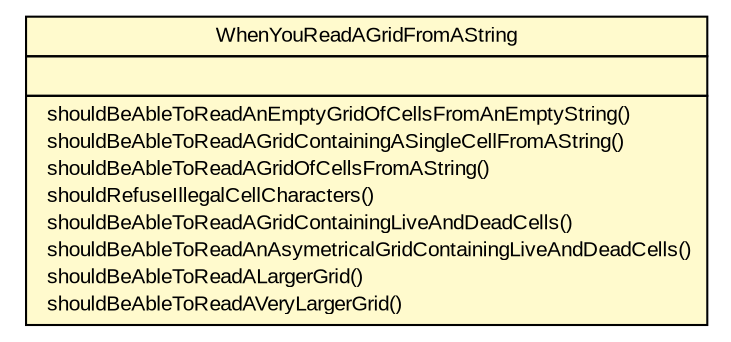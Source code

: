 #!/usr/local/bin/dot
#
# Class diagram 
# Generated by UmlGraph version 4.6 (http://www.spinellis.gr/sw/umlgraph)
#

digraph G {
	edge [fontname="arial",fontsize=10,labelfontname="arial",labelfontsize=10];
	node [fontname="arial",fontsize=10,shape=plaintext];
	// com.wakaleo.gameoflife.domain.WhenYouReadAGridFromAString
	c32 [label=<<table border="0" cellborder="1" cellspacing="0" cellpadding="2" port="p" bgcolor="lemonChiffon" href="./WhenYouReadAGridFromAString.html">
		<tr><td><table border="0" cellspacing="0" cellpadding="1">
			<tr><td> WhenYouReadAGridFromAString </td></tr>
		</table></td></tr>
		<tr><td><table border="0" cellspacing="0" cellpadding="1">
			<tr><td align="left">  </td></tr>
		</table></td></tr>
		<tr><td><table border="0" cellspacing="0" cellpadding="1">
			<tr><td align="left">  shouldBeAbleToReadAnEmptyGridOfCellsFromAnEmptyString() </td></tr>
			<tr><td align="left">  shouldBeAbleToReadAGridContainingASingleCellFromAString() </td></tr>
			<tr><td align="left">  shouldBeAbleToReadAGridOfCellsFromAString() </td></tr>
			<tr><td align="left">  shouldRefuseIllegalCellCharacters() </td></tr>
			<tr><td align="left">  shouldBeAbleToReadAGridContainingLiveAndDeadCells() </td></tr>
			<tr><td align="left">  shouldBeAbleToReadAnAsymetricalGridContainingLiveAndDeadCells() </td></tr>
			<tr><td align="left">  shouldBeAbleToReadALargerGrid() </td></tr>
			<tr><td align="left">  shouldBeAbleToReadAVeryLargerGrid() </td></tr>
		</table></td></tr>
		</table>>, fontname="arial", fontcolor="black", fontsize=10.0];
}

